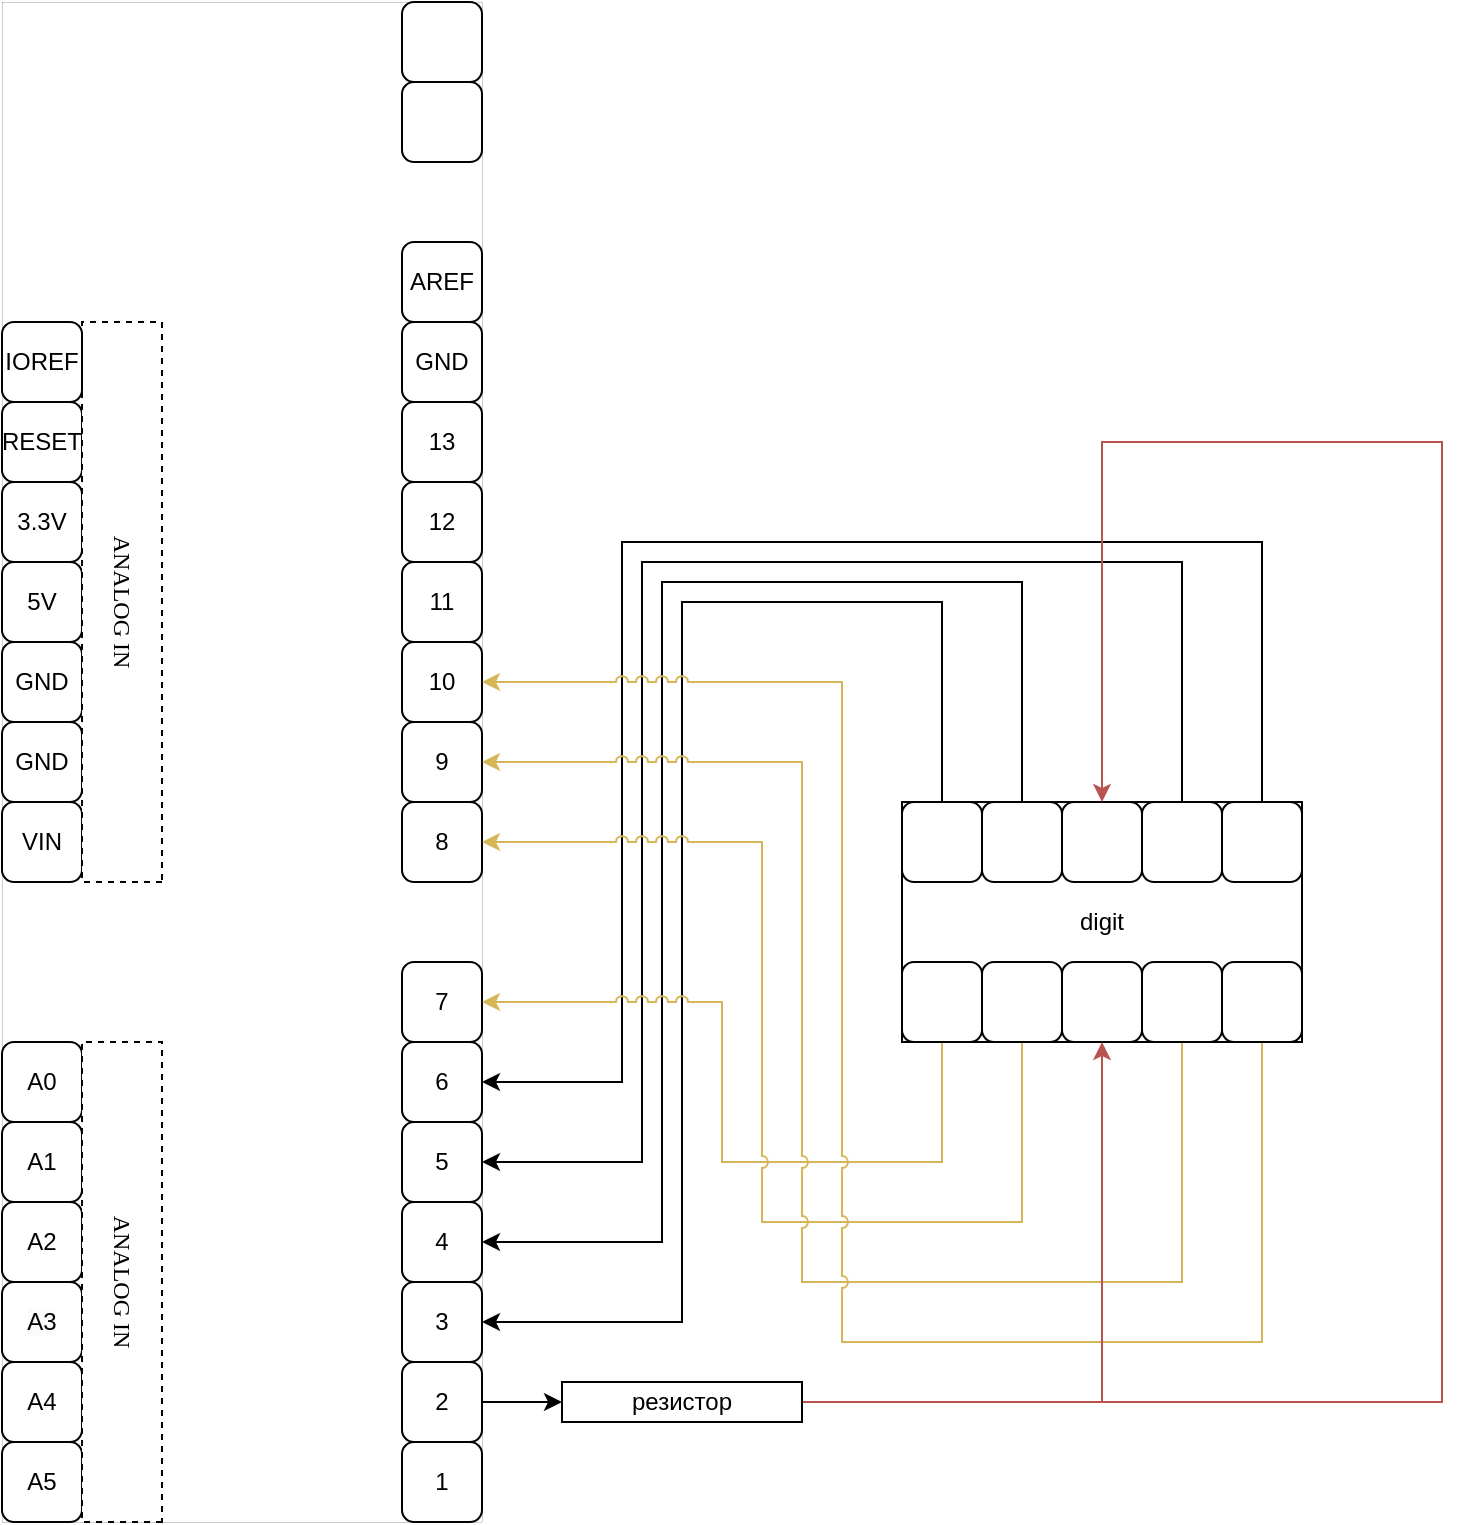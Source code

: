 <mxfile version="20.8.16" type="device"><diagram name="Страница 1" id="97e71SA-68PmVJMXo2ay"><mxGraphModel dx="1687" dy="993" grid="1" gridSize="10" guides="1" tooltips="1" connect="1" arrows="1" fold="1" page="1" pageScale="1" pageWidth="827" pageHeight="1169" math="0" shadow="0"><root><mxCell id="0"/><mxCell id="1" parent="0"/><mxCell id="BfmB40hzFDKqSv8pES7P-2" value="" style="rounded=0;whiteSpace=wrap;html=1;strokeWidth=0.1;" parent="1" vertex="1"><mxGeometry x="80" y="160" width="240" height="760" as="geometry"/></mxCell><mxCell id="BfmB40hzFDKqSv8pES7P-4" value="1" style="rounded=1;whiteSpace=wrap;html=1;" parent="1" vertex="1"><mxGeometry x="280" y="880" width="40" height="40" as="geometry"/></mxCell><mxCell id="qbZDAeS_oEBpUNIUqWMg-14" style="edgeStyle=orthogonalEdgeStyle;rounded=0;orthogonalLoop=1;jettySize=auto;html=1;exitX=1;exitY=0.5;exitDx=0;exitDy=0;entryX=0;entryY=0.5;entryDx=0;entryDy=0;" edge="1" parent="1" source="BfmB40hzFDKqSv8pES7P-5" target="qbZDAeS_oEBpUNIUqWMg-13"><mxGeometry relative="1" as="geometry"/></mxCell><mxCell id="BfmB40hzFDKqSv8pES7P-5" value="2" style="rounded=1;whiteSpace=wrap;html=1;" parent="1" vertex="1"><mxGeometry x="280" y="840" width="40" height="40" as="geometry"/></mxCell><mxCell id="BfmB40hzFDKqSv8pES7P-6" value="3" style="rounded=1;whiteSpace=wrap;html=1;" parent="1" vertex="1"><mxGeometry x="280" y="800" width="40" height="40" as="geometry"/></mxCell><mxCell id="BfmB40hzFDKqSv8pES7P-7" value="4" style="rounded=1;whiteSpace=wrap;html=1;" parent="1" vertex="1"><mxGeometry x="280" y="760" width="40" height="40" as="geometry"/></mxCell><mxCell id="BfmB40hzFDKqSv8pES7P-8" value="5" style="rounded=1;whiteSpace=wrap;html=1;" parent="1" vertex="1"><mxGeometry x="280" y="720" width="40" height="40" as="geometry"/></mxCell><mxCell id="BfmB40hzFDKqSv8pES7P-9" value="6" style="rounded=1;whiteSpace=wrap;html=1;" parent="1" vertex="1"><mxGeometry x="280" y="680" width="40" height="40" as="geometry"/></mxCell><mxCell id="BfmB40hzFDKqSv8pES7P-10" value="7" style="rounded=1;whiteSpace=wrap;html=1;" parent="1" vertex="1"><mxGeometry x="280" y="640" width="40" height="40" as="geometry"/></mxCell><mxCell id="BfmB40hzFDKqSv8pES7P-11" value="8" style="rounded=1;whiteSpace=wrap;html=1;" parent="1" vertex="1"><mxGeometry x="280" y="560" width="40" height="40" as="geometry"/></mxCell><mxCell id="BfmB40hzFDKqSv8pES7P-12" value="9" style="rounded=1;whiteSpace=wrap;html=1;" parent="1" vertex="1"><mxGeometry x="280" y="520" width="40" height="40" as="geometry"/></mxCell><mxCell id="BfmB40hzFDKqSv8pES7P-13" value="10" style="rounded=1;whiteSpace=wrap;html=1;" parent="1" vertex="1"><mxGeometry x="280" y="480" width="40" height="40" as="geometry"/></mxCell><mxCell id="BfmB40hzFDKqSv8pES7P-14" value="11" style="rounded=1;whiteSpace=wrap;html=1;" parent="1" vertex="1"><mxGeometry x="280" y="440" width="40" height="40" as="geometry"/></mxCell><mxCell id="BfmB40hzFDKqSv8pES7P-15" value="12" style="rounded=1;whiteSpace=wrap;html=1;" parent="1" vertex="1"><mxGeometry x="280" y="400" width="40" height="40" as="geometry"/></mxCell><mxCell id="BfmB40hzFDKqSv8pES7P-16" value="13" style="rounded=1;whiteSpace=wrap;html=1;" parent="1" vertex="1"><mxGeometry x="280" y="360" width="40" height="40" as="geometry"/></mxCell><mxCell id="BfmB40hzFDKqSv8pES7P-19" value="GND" style="rounded=1;whiteSpace=wrap;html=1;" parent="1" vertex="1"><mxGeometry x="280" y="320" width="40" height="40" as="geometry"/></mxCell><mxCell id="BfmB40hzFDKqSv8pES7P-20" value="AREF" style="rounded=1;whiteSpace=wrap;html=1;" parent="1" vertex="1"><mxGeometry x="280" y="280" width="40" height="40" as="geometry"/></mxCell><mxCell id="BfmB40hzFDKqSv8pES7P-21" value="" style="rounded=1;whiteSpace=wrap;html=1;" parent="1" vertex="1"><mxGeometry x="280" y="200" width="40" height="40" as="geometry"/></mxCell><mxCell id="BfmB40hzFDKqSv8pES7P-22" value="" style="rounded=1;whiteSpace=wrap;html=1;" parent="1" vertex="1"><mxGeometry x="280" y="160" width="40" height="40" as="geometry"/></mxCell><mxCell id="BfmB40hzFDKqSv8pES7P-23" value="A5" style="rounded=1;whiteSpace=wrap;html=1;" parent="1" vertex="1"><mxGeometry x="80" y="880" width="40" height="40" as="geometry"/></mxCell><mxCell id="BfmB40hzFDKqSv8pES7P-24" value="A4" style="rounded=1;whiteSpace=wrap;html=1;" parent="1" vertex="1"><mxGeometry x="80" y="840" width="40" height="40" as="geometry"/></mxCell><mxCell id="BfmB40hzFDKqSv8pES7P-25" value="&lt;span style=&quot;color: rgb(0, 0, 0); font-family: Helvetica; font-size: 12px; font-style: normal; font-variant-ligatures: normal; font-variant-caps: normal; font-weight: 400; letter-spacing: normal; orphans: 2; text-align: center; text-indent: 0px; text-transform: none; widows: 2; word-spacing: 0px; -webkit-text-stroke-width: 0px; background-color: rgb(251, 251, 251); text-decoration-thickness: initial; text-decoration-style: initial; text-decoration-color: initial; float: none; display: inline !important;&quot;&gt;A3&lt;/span&gt;" style="rounded=1;whiteSpace=wrap;html=1;" parent="1" vertex="1"><mxGeometry x="80" y="800" width="40" height="40" as="geometry"/></mxCell><mxCell id="BfmB40hzFDKqSv8pES7P-26" value="A2" style="rounded=1;whiteSpace=wrap;html=1;" parent="1" vertex="1"><mxGeometry x="80" y="760" width="40" height="40" as="geometry"/></mxCell><mxCell id="BfmB40hzFDKqSv8pES7P-27" value="A1" style="rounded=1;whiteSpace=wrap;html=1;" parent="1" vertex="1"><mxGeometry x="80" y="720" width="40" height="40" as="geometry"/></mxCell><mxCell id="BfmB40hzFDKqSv8pES7P-28" value="A0" style="rounded=1;whiteSpace=wrap;html=1;" parent="1" vertex="1"><mxGeometry x="80" y="680" width="40" height="40" as="geometry"/></mxCell><mxCell id="BfmB40hzFDKqSv8pES7P-29" value="ANALOG IN" style="rounded=0;whiteSpace=wrap;html=1;strokeWidth=1;horizontal=0;rotation=-180;fontFamily=Lucida Console;strokeColor=#000000;dashed=1;" parent="1" vertex="1"><mxGeometry x="120" y="680" width="40" height="240" as="geometry"/></mxCell><mxCell id="BfmB40hzFDKqSv8pES7P-30" value="VIN" style="rounded=1;whiteSpace=wrap;html=1;" parent="1" vertex="1"><mxGeometry x="80" y="560" width="40" height="40" as="geometry"/></mxCell><mxCell id="BfmB40hzFDKqSv8pES7P-31" value="GND" style="rounded=1;whiteSpace=wrap;html=1;" parent="1" vertex="1"><mxGeometry x="80" y="520" width="40" height="40" as="geometry"/></mxCell><mxCell id="BfmB40hzFDKqSv8pES7P-32" value="GND" style="rounded=1;whiteSpace=wrap;html=1;" parent="1" vertex="1"><mxGeometry x="80" y="480" width="40" height="40" as="geometry"/></mxCell><mxCell id="BfmB40hzFDKqSv8pES7P-33" value="5V" style="rounded=1;whiteSpace=wrap;html=1;" parent="1" vertex="1"><mxGeometry x="80" y="440" width="40" height="40" as="geometry"/></mxCell><mxCell id="BfmB40hzFDKqSv8pES7P-34" value="3.3V" style="rounded=1;whiteSpace=wrap;html=1;" parent="1" vertex="1"><mxGeometry x="80" y="400" width="40" height="40" as="geometry"/></mxCell><mxCell id="BfmB40hzFDKqSv8pES7P-35" value="RESET" style="rounded=1;whiteSpace=wrap;html=1;" parent="1" vertex="1"><mxGeometry x="80" y="360" width="40" height="40" as="geometry"/></mxCell><mxCell id="BfmB40hzFDKqSv8pES7P-36" value="ANALOG IN" style="rounded=0;whiteSpace=wrap;html=1;strokeWidth=1;horizontal=0;rotation=-180;fontFamily=Lucida Console;strokeColor=#000000;dashed=1;" parent="1" vertex="1"><mxGeometry x="120" y="320" width="40" height="280" as="geometry"/></mxCell><mxCell id="BfmB40hzFDKqSv8pES7P-37" value="IOREF" style="rounded=1;whiteSpace=wrap;html=1;" parent="1" vertex="1"><mxGeometry x="80" y="320" width="40" height="40" as="geometry"/></mxCell><mxCell id="qbZDAeS_oEBpUNIUqWMg-1" value="digit" style="rounded=0;whiteSpace=wrap;html=1;" vertex="1" parent="1"><mxGeometry x="530" y="560" width="200" height="120" as="geometry"/></mxCell><mxCell id="qbZDAeS_oEBpUNIUqWMg-18" style="edgeStyle=orthogonalEdgeStyle;rounded=0;orthogonalLoop=1;jettySize=auto;html=1;exitX=0.5;exitY=0;exitDx=0;exitDy=0;entryX=1;entryY=0.5;entryDx=0;entryDy=0;" edge="1" parent="1" source="qbZDAeS_oEBpUNIUqWMg-2" target="BfmB40hzFDKqSv8pES7P-6"><mxGeometry relative="1" as="geometry"><mxPoint x="420" y="640" as="targetPoint"/><Array as="points"><mxPoint x="550" y="460"/><mxPoint x="420" y="460"/><mxPoint x="420" y="820"/></Array></mxGeometry></mxCell><mxCell id="qbZDAeS_oEBpUNIUqWMg-2" value="" style="rounded=1;whiteSpace=wrap;html=1;" vertex="1" parent="1"><mxGeometry x="530" y="560" width="40" height="40" as="geometry"/></mxCell><mxCell id="qbZDAeS_oEBpUNIUqWMg-19" style="edgeStyle=orthogonalEdgeStyle;rounded=0;orthogonalLoop=1;jettySize=auto;html=1;exitX=0.5;exitY=0;exitDx=0;exitDy=0;entryX=1;entryY=0.5;entryDx=0;entryDy=0;" edge="1" parent="1" source="qbZDAeS_oEBpUNIUqWMg-3" target="BfmB40hzFDKqSv8pES7P-7"><mxGeometry relative="1" as="geometry"><Array as="points"><mxPoint x="590" y="450"/><mxPoint x="410" y="450"/><mxPoint x="410" y="780"/></Array></mxGeometry></mxCell><mxCell id="qbZDAeS_oEBpUNIUqWMg-3" value="" style="rounded=1;whiteSpace=wrap;html=1;" vertex="1" parent="1"><mxGeometry x="570" y="560" width="40" height="40" as="geometry"/></mxCell><mxCell id="qbZDAeS_oEBpUNIUqWMg-4" value="" style="rounded=1;whiteSpace=wrap;html=1;" vertex="1" parent="1"><mxGeometry x="610" y="560" width="40" height="40" as="geometry"/></mxCell><mxCell id="qbZDAeS_oEBpUNIUqWMg-20" style="edgeStyle=orthogonalEdgeStyle;rounded=0;orthogonalLoop=1;jettySize=auto;html=1;exitX=0.5;exitY=0;exitDx=0;exitDy=0;entryX=1;entryY=0.5;entryDx=0;entryDy=0;" edge="1" parent="1" source="qbZDAeS_oEBpUNIUqWMg-5" target="BfmB40hzFDKqSv8pES7P-8"><mxGeometry relative="1" as="geometry"><Array as="points"><mxPoint x="670" y="440"/><mxPoint x="400" y="440"/><mxPoint x="400" y="740"/></Array></mxGeometry></mxCell><mxCell id="qbZDAeS_oEBpUNIUqWMg-5" value="" style="rounded=1;whiteSpace=wrap;html=1;" vertex="1" parent="1"><mxGeometry x="650" y="560" width="40" height="40" as="geometry"/></mxCell><mxCell id="qbZDAeS_oEBpUNIUqWMg-21" style="edgeStyle=orthogonalEdgeStyle;rounded=0;orthogonalLoop=1;jettySize=auto;html=1;exitX=0.5;exitY=0;exitDx=0;exitDy=0;entryX=1;entryY=0.5;entryDx=0;entryDy=0;" edge="1" parent="1" source="qbZDAeS_oEBpUNIUqWMg-6" target="BfmB40hzFDKqSv8pES7P-9"><mxGeometry relative="1" as="geometry"><Array as="points"><mxPoint x="710" y="430"/><mxPoint x="390" y="430"/><mxPoint x="390" y="700"/></Array></mxGeometry></mxCell><mxCell id="qbZDAeS_oEBpUNIUqWMg-6" value="" style="rounded=1;whiteSpace=wrap;html=1;" vertex="1" parent="1"><mxGeometry x="690" y="560" width="40" height="40" as="geometry"/></mxCell><mxCell id="qbZDAeS_oEBpUNIUqWMg-22" style="edgeStyle=orthogonalEdgeStyle;rounded=0;orthogonalLoop=1;jettySize=auto;html=1;exitX=0.5;exitY=1;exitDx=0;exitDy=0;entryX=1;entryY=0.5;entryDx=0;entryDy=0;jumpStyle=arc;fillColor=#fff2cc;strokeColor=#d6b656;" edge="1" parent="1" source="qbZDAeS_oEBpUNIUqWMg-8" target="BfmB40hzFDKqSv8pES7P-10"><mxGeometry relative="1" as="geometry"><Array as="points"><mxPoint x="550" y="740"/><mxPoint x="440" y="740"/><mxPoint x="440" y="660"/></Array></mxGeometry></mxCell><mxCell id="qbZDAeS_oEBpUNIUqWMg-8" value="" style="rounded=1;whiteSpace=wrap;html=1;" vertex="1" parent="1"><mxGeometry x="530" y="640" width="40" height="40" as="geometry"/></mxCell><mxCell id="qbZDAeS_oEBpUNIUqWMg-23" style="edgeStyle=orthogonalEdgeStyle;rounded=0;jumpStyle=arc;orthogonalLoop=1;jettySize=auto;html=1;exitX=0.5;exitY=1;exitDx=0;exitDy=0;entryX=1;entryY=0.5;entryDx=0;entryDy=0;fillColor=#fff2cc;strokeColor=#d6b656;" edge="1" parent="1" source="qbZDAeS_oEBpUNIUqWMg-9" target="BfmB40hzFDKqSv8pES7P-11"><mxGeometry relative="1" as="geometry"><Array as="points"><mxPoint x="590" y="770"/><mxPoint x="460" y="770"/><mxPoint x="460" y="580"/></Array></mxGeometry></mxCell><mxCell id="qbZDAeS_oEBpUNIUqWMg-9" value="" style="rounded=1;whiteSpace=wrap;html=1;" vertex="1" parent="1"><mxGeometry x="570" y="640" width="40" height="40" as="geometry"/></mxCell><mxCell id="qbZDAeS_oEBpUNIUqWMg-10" value="" style="rounded=1;whiteSpace=wrap;html=1;" vertex="1" parent="1"><mxGeometry x="610" y="640" width="40" height="40" as="geometry"/></mxCell><mxCell id="qbZDAeS_oEBpUNIUqWMg-24" style="edgeStyle=orthogonalEdgeStyle;rounded=0;jumpStyle=arc;orthogonalLoop=1;jettySize=auto;html=1;exitX=0.5;exitY=1;exitDx=0;exitDy=0;entryX=1;entryY=0.5;entryDx=0;entryDy=0;fillColor=#fff2cc;strokeColor=#d6b656;" edge="1" parent="1" source="qbZDAeS_oEBpUNIUqWMg-11" target="BfmB40hzFDKqSv8pES7P-12"><mxGeometry relative="1" as="geometry"><Array as="points"><mxPoint x="670" y="800"/><mxPoint x="480" y="800"/><mxPoint x="480" y="540"/></Array></mxGeometry></mxCell><mxCell id="qbZDAeS_oEBpUNIUqWMg-11" value="" style="rounded=1;whiteSpace=wrap;html=1;" vertex="1" parent="1"><mxGeometry x="650" y="640" width="40" height="40" as="geometry"/></mxCell><mxCell id="qbZDAeS_oEBpUNIUqWMg-25" style="edgeStyle=orthogonalEdgeStyle;rounded=0;jumpStyle=arc;orthogonalLoop=1;jettySize=auto;html=1;exitX=0.5;exitY=1;exitDx=0;exitDy=0;entryX=1;entryY=0.5;entryDx=0;entryDy=0;fillColor=#fff2cc;strokeColor=#d6b656;" edge="1" parent="1" source="qbZDAeS_oEBpUNIUqWMg-12" target="BfmB40hzFDKqSv8pES7P-13"><mxGeometry relative="1" as="geometry"><Array as="points"><mxPoint x="710" y="830"/><mxPoint x="500" y="830"/><mxPoint x="500" y="500"/></Array></mxGeometry></mxCell><mxCell id="qbZDAeS_oEBpUNIUqWMg-12" value="" style="rounded=1;whiteSpace=wrap;html=1;" vertex="1" parent="1"><mxGeometry x="690" y="640" width="40" height="40" as="geometry"/></mxCell><mxCell id="qbZDAeS_oEBpUNIUqWMg-15" style="edgeStyle=orthogonalEdgeStyle;rounded=0;orthogonalLoop=1;jettySize=auto;html=1;exitX=1;exitY=0.5;exitDx=0;exitDy=0;entryX=0.5;entryY=1;entryDx=0;entryDy=0;fillColor=#f8cecc;strokeColor=#b85450;" edge="1" parent="1" source="qbZDAeS_oEBpUNIUqWMg-13" target="qbZDAeS_oEBpUNIUqWMg-10"><mxGeometry relative="1" as="geometry"/></mxCell><mxCell id="qbZDAeS_oEBpUNIUqWMg-17" style="edgeStyle=orthogonalEdgeStyle;rounded=0;orthogonalLoop=1;jettySize=auto;html=1;exitX=1;exitY=0.5;exitDx=0;exitDy=0;entryX=0.5;entryY=0;entryDx=0;entryDy=0;fillColor=#f8cecc;strokeColor=#b85450;" edge="1" parent="1" source="qbZDAeS_oEBpUNIUqWMg-13" target="qbZDAeS_oEBpUNIUqWMg-4"><mxGeometry relative="1" as="geometry"><Array as="points"><mxPoint x="800" y="860"/><mxPoint x="800" y="380"/><mxPoint x="630" y="380"/></Array></mxGeometry></mxCell><mxCell id="qbZDAeS_oEBpUNIUqWMg-13" value="резистор" style="rounded=0;whiteSpace=wrap;html=1;" vertex="1" parent="1"><mxGeometry x="360" y="850" width="120" height="20" as="geometry"/></mxCell></root></mxGraphModel></diagram></mxfile>